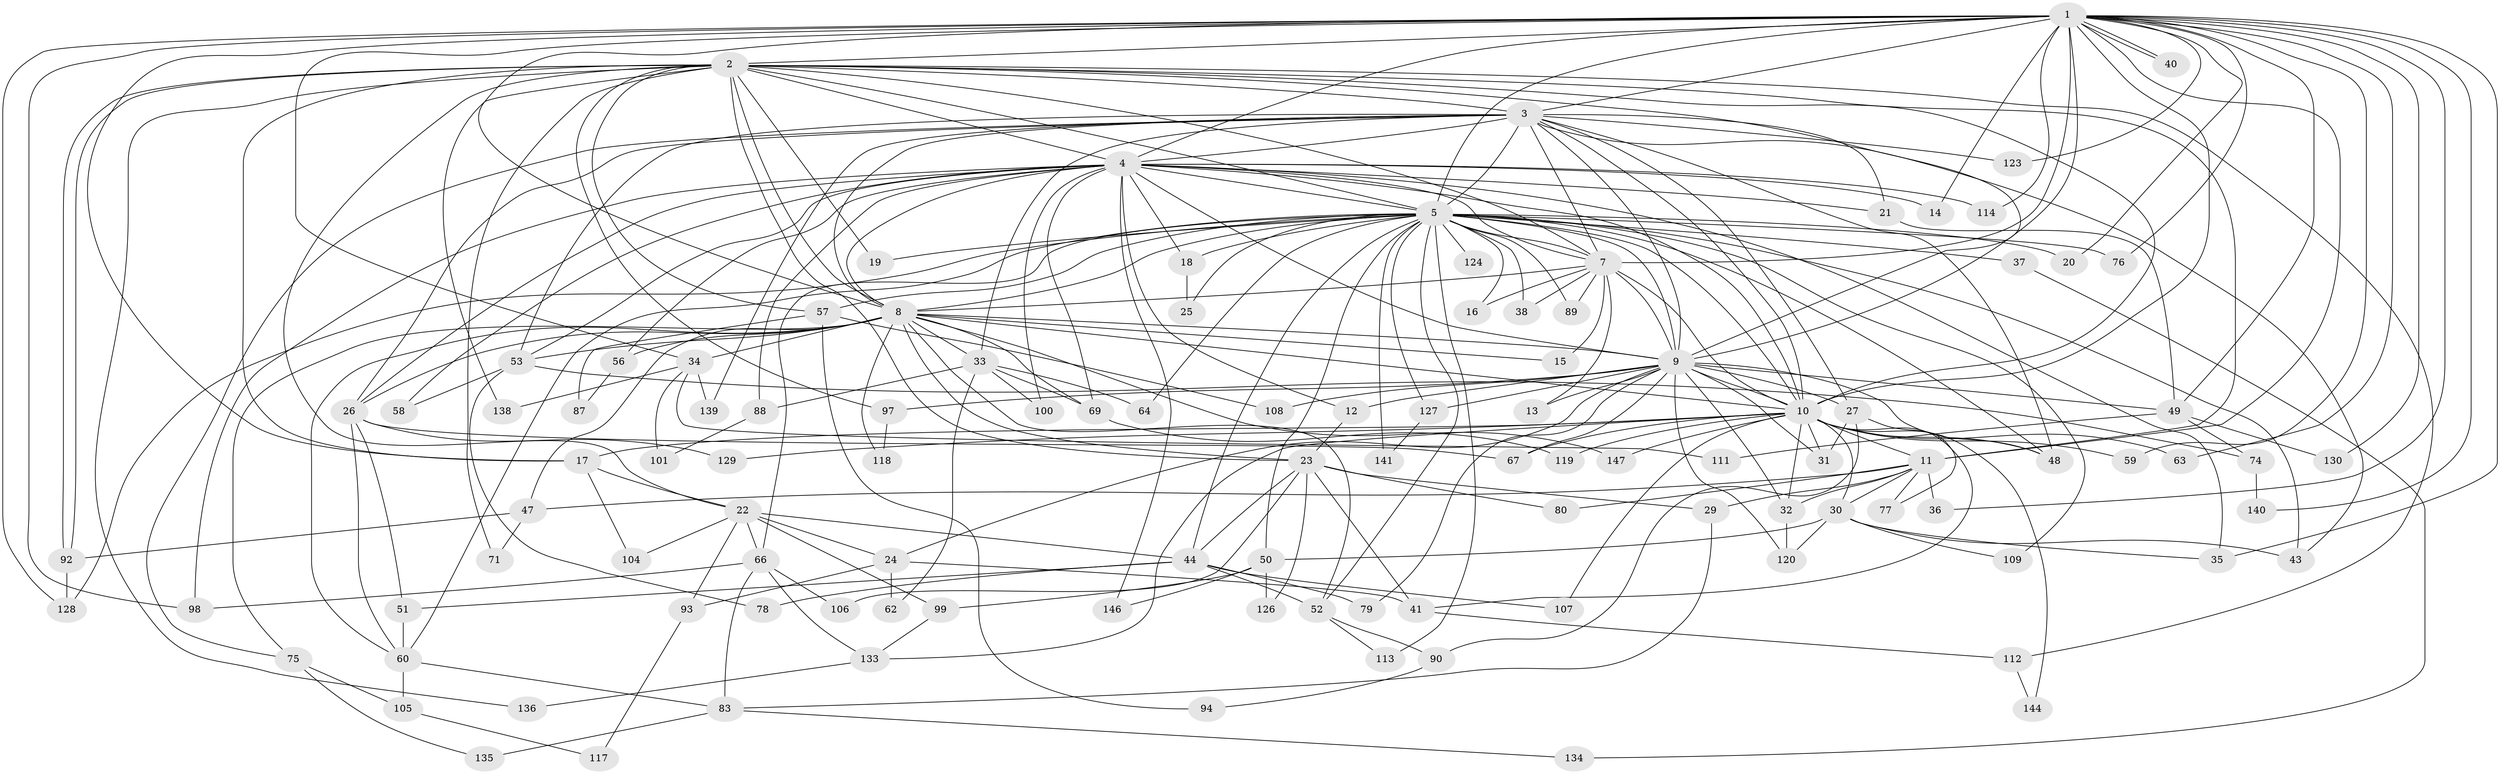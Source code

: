 // original degree distribution, {30: 0.006802721088435374, 23: 0.006802721088435374, 18: 0.006802721088435374, 25: 0.006802721088435374, 20: 0.006802721088435374, 28: 0.006802721088435374, 15: 0.006802721088435374, 21: 0.006802721088435374, 22: 0.006802721088435374, 24: 0.006802721088435374, 10: 0.006802721088435374, 3: 0.23809523809523808, 2: 0.4897959183673469, 5: 0.047619047619047616, 8: 0.006802721088435374, 9: 0.013605442176870748, 4: 0.08163265306122448, 6: 0.034013605442176874, 7: 0.013605442176870748}
// Generated by graph-tools (version 1.1) at 2025/41/03/06/25 10:41:39]
// undirected, 111 vertices, 263 edges
graph export_dot {
graph [start="1"]
  node [color=gray90,style=filled];
  1 [super="+132"];
  2 [super="+54"];
  3 [super="+45"];
  4 [super="+102"];
  5 [super="+6"];
  7 [super="+125"];
  8 [super="+28"];
  9 [super="+73"];
  10 [super="+110"];
  11 [super="+39"];
  12;
  13;
  14;
  15;
  16;
  17 [super="+91"];
  18;
  19;
  20;
  21;
  22 [super="+82"];
  23 [super="+96"];
  24 [super="+46"];
  25;
  26 [super="+55"];
  27;
  29 [super="+121"];
  30 [super="+42"];
  31 [super="+81"];
  32;
  33;
  34 [super="+131"];
  35;
  36;
  37;
  38;
  40;
  41;
  43;
  44 [super="+84"];
  47;
  48 [super="+85"];
  49 [super="+68"];
  50;
  51 [super="+61"];
  52 [super="+70"];
  53 [super="+65"];
  56;
  57 [super="+86"];
  58;
  59;
  60 [super="+72"];
  62;
  63;
  64;
  66 [super="+115"];
  67 [super="+142"];
  69 [super="+95"];
  71;
  74;
  75;
  76;
  77;
  78;
  79;
  80;
  83;
  87;
  88;
  89;
  90;
  92 [super="+103"];
  93;
  94;
  97;
  98 [super="+116"];
  99 [super="+145"];
  100;
  101;
  104;
  105;
  106;
  107;
  108;
  109;
  111;
  112;
  113 [super="+137"];
  114;
  117;
  118;
  119;
  120 [super="+122"];
  123;
  124;
  126;
  127;
  128 [super="+143"];
  129;
  130;
  133;
  134;
  135;
  136;
  138;
  139;
  140;
  141;
  144;
  146;
  147;
  1 -- 2;
  1 -- 3;
  1 -- 4;
  1 -- 5 [weight=3];
  1 -- 7;
  1 -- 8 [weight=2];
  1 -- 9;
  1 -- 10;
  1 -- 11;
  1 -- 14;
  1 -- 20;
  1 -- 34;
  1 -- 35;
  1 -- 36;
  1 -- 40;
  1 -- 40;
  1 -- 49;
  1 -- 59;
  1 -- 63;
  1 -- 76;
  1 -- 98;
  1 -- 114;
  1 -- 123;
  1 -- 128;
  1 -- 130;
  1 -- 140;
  1 -- 17;
  2 -- 3;
  2 -- 4;
  2 -- 5 [weight=3];
  2 -- 7;
  2 -- 8;
  2 -- 9;
  2 -- 10;
  2 -- 11;
  2 -- 17;
  2 -- 19;
  2 -- 22;
  2 -- 23;
  2 -- 57 [weight=2];
  2 -- 71;
  2 -- 92;
  2 -- 92;
  2 -- 97;
  2 -- 112;
  2 -- 136;
  2 -- 138;
  3 -- 4;
  3 -- 5 [weight=2];
  3 -- 7;
  3 -- 8;
  3 -- 9;
  3 -- 10;
  3 -- 21;
  3 -- 26;
  3 -- 27;
  3 -- 33;
  3 -- 48;
  3 -- 75;
  3 -- 123;
  3 -- 139;
  3 -- 43;
  3 -- 53;
  4 -- 5 [weight=2];
  4 -- 7;
  4 -- 8;
  4 -- 9;
  4 -- 10;
  4 -- 12;
  4 -- 14;
  4 -- 18;
  4 -- 21;
  4 -- 26;
  4 -- 35;
  4 -- 53;
  4 -- 56 [weight=2];
  4 -- 58;
  4 -- 69;
  4 -- 88;
  4 -- 100;
  4 -- 114;
  4 -- 146;
  4 -- 98;
  5 -- 7 [weight=2];
  5 -- 8 [weight=2];
  5 -- 9 [weight=2];
  5 -- 10 [weight=2];
  5 -- 18;
  5 -- 25;
  5 -- 37 [weight=2];
  5 -- 38;
  5 -- 43;
  5 -- 57;
  5 -- 64;
  5 -- 76;
  5 -- 66;
  5 -- 141;
  5 -- 16;
  5 -- 19;
  5 -- 20;
  5 -- 89;
  5 -- 44 [weight=2];
  5 -- 109;
  5 -- 113 [weight=2];
  5 -- 50;
  5 -- 52;
  5 -- 124;
  5 -- 127;
  5 -- 60;
  5 -- 128;
  5 -- 48;
  7 -- 8 [weight=2];
  7 -- 9;
  7 -- 10;
  7 -- 13;
  7 -- 15;
  7 -- 16;
  7 -- 38;
  7 -- 89;
  8 -- 9;
  8 -- 10;
  8 -- 15;
  8 -- 33;
  8 -- 47;
  8 -- 53;
  8 -- 56;
  8 -- 60;
  8 -- 118;
  8 -- 147;
  8 -- 34;
  8 -- 52;
  8 -- 69;
  8 -- 75;
  8 -- 26;
  8 -- 23;
  9 -- 10;
  9 -- 12;
  9 -- 13;
  9 -- 24;
  9 -- 27;
  9 -- 31;
  9 -- 32;
  9 -- 49;
  9 -- 79;
  9 -- 97;
  9 -- 108;
  9 -- 127;
  9 -- 48;
  9 -- 67;
  9 -- 120;
  10 -- 17;
  10 -- 30;
  10 -- 31;
  10 -- 41;
  10 -- 48;
  10 -- 59;
  10 -- 63;
  10 -- 67;
  10 -- 107;
  10 -- 119;
  10 -- 129;
  10 -- 144;
  10 -- 147;
  10 -- 11;
  10 -- 32;
  10 -- 133;
  11 -- 29;
  11 -- 30;
  11 -- 32;
  11 -- 36;
  11 -- 47;
  11 -- 77;
  11 -- 80;
  12 -- 23;
  17 -- 22;
  17 -- 104;
  18 -- 25;
  21 -- 49;
  22 -- 24;
  22 -- 66;
  22 -- 93;
  22 -- 99;
  22 -- 104;
  22 -- 44;
  23 -- 29 [weight=2];
  23 -- 41;
  23 -- 44;
  23 -- 80;
  23 -- 106;
  23 -- 126;
  24 -- 93;
  24 -- 41;
  24 -- 62;
  26 -- 51;
  26 -- 67;
  26 -- 129;
  26 -- 60;
  27 -- 77;
  27 -- 90;
  27 -- 31;
  29 -- 83;
  30 -- 43;
  30 -- 50;
  30 -- 109;
  30 -- 120;
  30 -- 35;
  32 -- 120;
  33 -- 62;
  33 -- 64;
  33 -- 88;
  33 -- 100;
  33 -- 69;
  34 -- 101 [weight=2];
  34 -- 111;
  34 -- 138;
  34 -- 139;
  37 -- 134;
  41 -- 112;
  44 -- 51;
  44 -- 78;
  44 -- 79;
  44 -- 107;
  44 -- 52;
  47 -- 71;
  47 -- 92;
  49 -- 130;
  49 -- 74;
  49 -- 111;
  50 -- 99;
  50 -- 126;
  50 -- 146;
  51 -- 60;
  52 -- 90;
  52 -- 113;
  53 -- 58;
  53 -- 74;
  53 -- 78;
  56 -- 87;
  57 -- 94;
  57 -- 108;
  57 -- 87;
  60 -- 83;
  60 -- 105;
  66 -- 98;
  66 -- 106;
  66 -- 83;
  66 -- 133;
  69 -- 119;
  74 -- 140;
  75 -- 105;
  75 -- 135;
  83 -- 134;
  83 -- 135;
  88 -- 101;
  90 -- 94;
  92 -- 128;
  93 -- 117;
  97 -- 118;
  99 -- 133;
  105 -- 117;
  112 -- 144;
  127 -- 141;
  133 -- 136;
}
